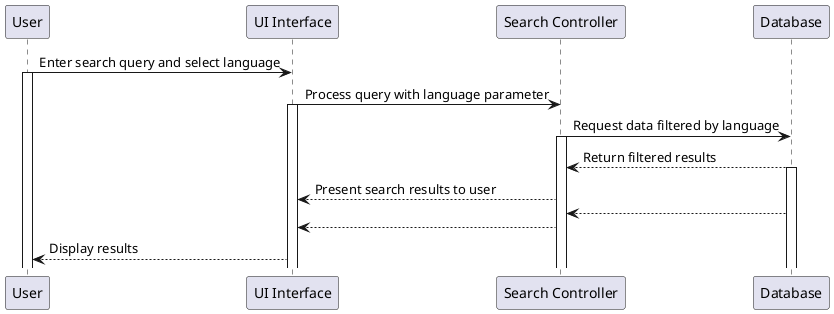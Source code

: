 @startuml
participant User as U
participant "UI Interface" as UI
participant "Search Controller" as SC
participant "Database" as DB

U -> UI : Enter search query and select language
activate U

UI -> SC : Process query with language parameter
activate UI

SC -> DB : Request data filtered by language
activate SC

DB --> SC : Return filtered results
activate DB

SC --> UI : Present search results to user
DB --> SC 
SC --> UI
UI --> U : Display results

@enduml